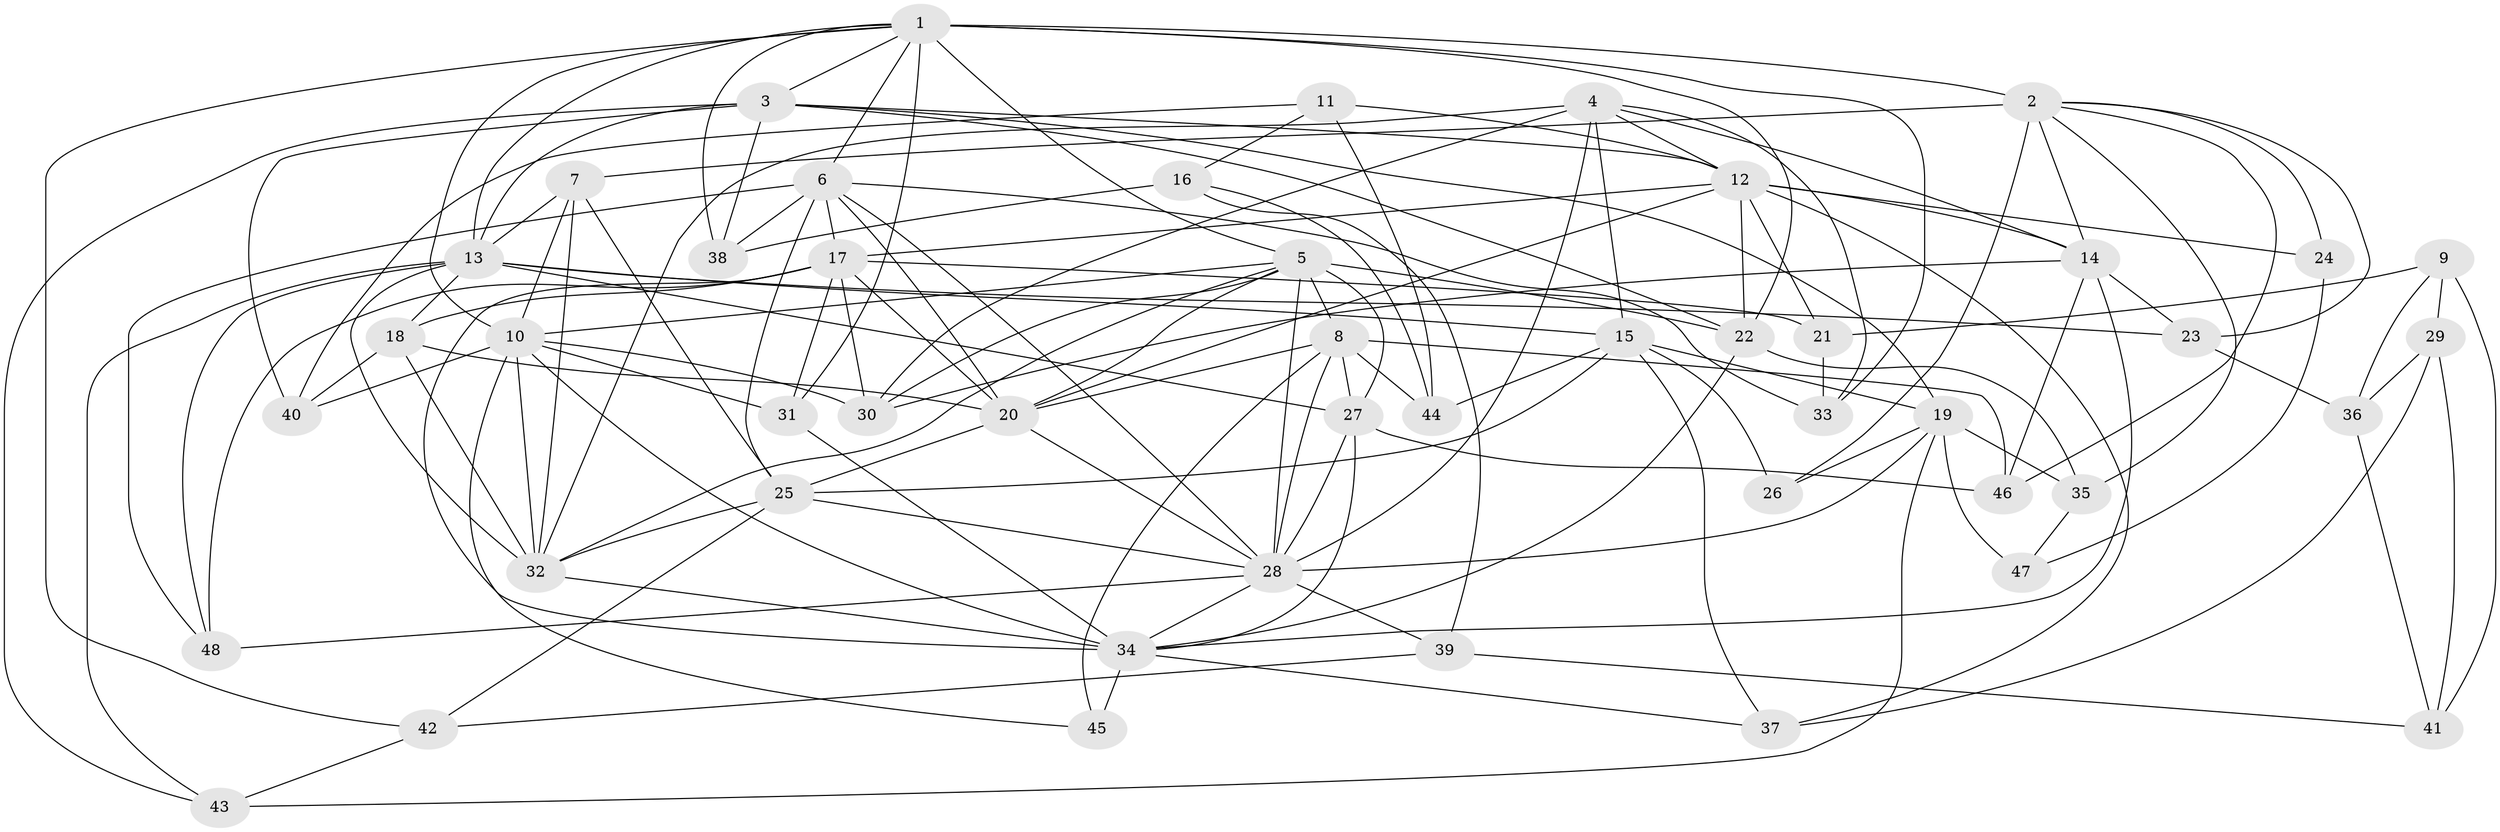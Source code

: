 // original degree distribution, {4: 1.0}
// Generated by graph-tools (version 1.1) at 2025/53/03/04/25 22:53:55]
// undirected, 48 vertices, 140 edges
graph export_dot {
  node [color=gray90,style=filled];
  1;
  2;
  3;
  4;
  5;
  6;
  7;
  8;
  9;
  10;
  11;
  12;
  13;
  14;
  15;
  16;
  17;
  18;
  19;
  20;
  21;
  22;
  23;
  24;
  25;
  26;
  27;
  28;
  29;
  30;
  31;
  32;
  33;
  34;
  35;
  36;
  37;
  38;
  39;
  40;
  41;
  42;
  43;
  44;
  45;
  46;
  47;
  48;
  1 -- 2 [weight=2.0];
  1 -- 3 [weight=1.0];
  1 -- 5 [weight=1.0];
  1 -- 6 [weight=1.0];
  1 -- 10 [weight=1.0];
  1 -- 13 [weight=1.0];
  1 -- 22 [weight=1.0];
  1 -- 31 [weight=1.0];
  1 -- 33 [weight=1.0];
  1 -- 38 [weight=1.0];
  1 -- 42 [weight=1.0];
  2 -- 7 [weight=3.0];
  2 -- 14 [weight=1.0];
  2 -- 23 [weight=1.0];
  2 -- 24 [weight=2.0];
  2 -- 26 [weight=1.0];
  2 -- 35 [weight=1.0];
  2 -- 46 [weight=1.0];
  3 -- 12 [weight=1.0];
  3 -- 13 [weight=1.0];
  3 -- 19 [weight=1.0];
  3 -- 22 [weight=2.0];
  3 -- 38 [weight=2.0];
  3 -- 40 [weight=1.0];
  3 -- 43 [weight=1.0];
  4 -- 12 [weight=1.0];
  4 -- 14 [weight=2.0];
  4 -- 15 [weight=3.0];
  4 -- 28 [weight=1.0];
  4 -- 30 [weight=1.0];
  4 -- 32 [weight=1.0];
  4 -- 33 [weight=1.0];
  5 -- 8 [weight=1.0];
  5 -- 10 [weight=1.0];
  5 -- 20 [weight=1.0];
  5 -- 22 [weight=2.0];
  5 -- 27 [weight=1.0];
  5 -- 28 [weight=1.0];
  5 -- 30 [weight=1.0];
  5 -- 32 [weight=1.0];
  6 -- 17 [weight=1.0];
  6 -- 20 [weight=1.0];
  6 -- 25 [weight=2.0];
  6 -- 28 [weight=1.0];
  6 -- 33 [weight=1.0];
  6 -- 38 [weight=2.0];
  6 -- 48 [weight=1.0];
  7 -- 10 [weight=1.0];
  7 -- 13 [weight=2.0];
  7 -- 25 [weight=1.0];
  7 -- 32 [weight=1.0];
  8 -- 20 [weight=1.0];
  8 -- 27 [weight=1.0];
  8 -- 28 [weight=2.0];
  8 -- 44 [weight=1.0];
  8 -- 45 [weight=1.0];
  8 -- 46 [weight=1.0];
  9 -- 21 [weight=1.0];
  9 -- 29 [weight=1.0];
  9 -- 36 [weight=1.0];
  9 -- 41 [weight=1.0];
  10 -- 30 [weight=1.0];
  10 -- 31 [weight=1.0];
  10 -- 32 [weight=1.0];
  10 -- 34 [weight=2.0];
  10 -- 40 [weight=1.0];
  10 -- 45 [weight=1.0];
  11 -- 12 [weight=1.0];
  11 -- 16 [weight=1.0];
  11 -- 40 [weight=1.0];
  11 -- 44 [weight=1.0];
  12 -- 14 [weight=1.0];
  12 -- 17 [weight=1.0];
  12 -- 20 [weight=1.0];
  12 -- 21 [weight=1.0];
  12 -- 22 [weight=1.0];
  12 -- 24 [weight=1.0];
  12 -- 37 [weight=1.0];
  13 -- 15 [weight=1.0];
  13 -- 18 [weight=2.0];
  13 -- 23 [weight=1.0];
  13 -- 27 [weight=1.0];
  13 -- 32 [weight=1.0];
  13 -- 43 [weight=1.0];
  13 -- 48 [weight=1.0];
  14 -- 23 [weight=1.0];
  14 -- 30 [weight=1.0];
  14 -- 34 [weight=1.0];
  14 -- 46 [weight=1.0];
  15 -- 19 [weight=1.0];
  15 -- 25 [weight=1.0];
  15 -- 26 [weight=2.0];
  15 -- 37 [weight=1.0];
  15 -- 44 [weight=1.0];
  16 -- 38 [weight=1.0];
  16 -- 39 [weight=1.0];
  16 -- 44 [weight=1.0];
  17 -- 18 [weight=1.0];
  17 -- 20 [weight=1.0];
  17 -- 21 [weight=1.0];
  17 -- 30 [weight=2.0];
  17 -- 31 [weight=1.0];
  17 -- 34 [weight=1.0];
  17 -- 48 [weight=1.0];
  18 -- 20 [weight=1.0];
  18 -- 32 [weight=1.0];
  18 -- 40 [weight=1.0];
  19 -- 26 [weight=1.0];
  19 -- 28 [weight=1.0];
  19 -- 35 [weight=1.0];
  19 -- 43 [weight=1.0];
  19 -- 47 [weight=2.0];
  20 -- 25 [weight=1.0];
  20 -- 28 [weight=1.0];
  21 -- 33 [weight=1.0];
  22 -- 34 [weight=1.0];
  22 -- 35 [weight=1.0];
  23 -- 36 [weight=1.0];
  24 -- 47 [weight=1.0];
  25 -- 28 [weight=1.0];
  25 -- 32 [weight=1.0];
  25 -- 42 [weight=1.0];
  27 -- 28 [weight=1.0];
  27 -- 34 [weight=1.0];
  27 -- 46 [weight=1.0];
  28 -- 34 [weight=1.0];
  28 -- 39 [weight=1.0];
  28 -- 48 [weight=1.0];
  29 -- 36 [weight=1.0];
  29 -- 37 [weight=1.0];
  29 -- 41 [weight=1.0];
  31 -- 34 [weight=1.0];
  32 -- 34 [weight=1.0];
  34 -- 37 [weight=1.0];
  34 -- 45 [weight=2.0];
  35 -- 47 [weight=1.0];
  36 -- 41 [weight=1.0];
  39 -- 41 [weight=1.0];
  39 -- 42 [weight=1.0];
  42 -- 43 [weight=1.0];
}

